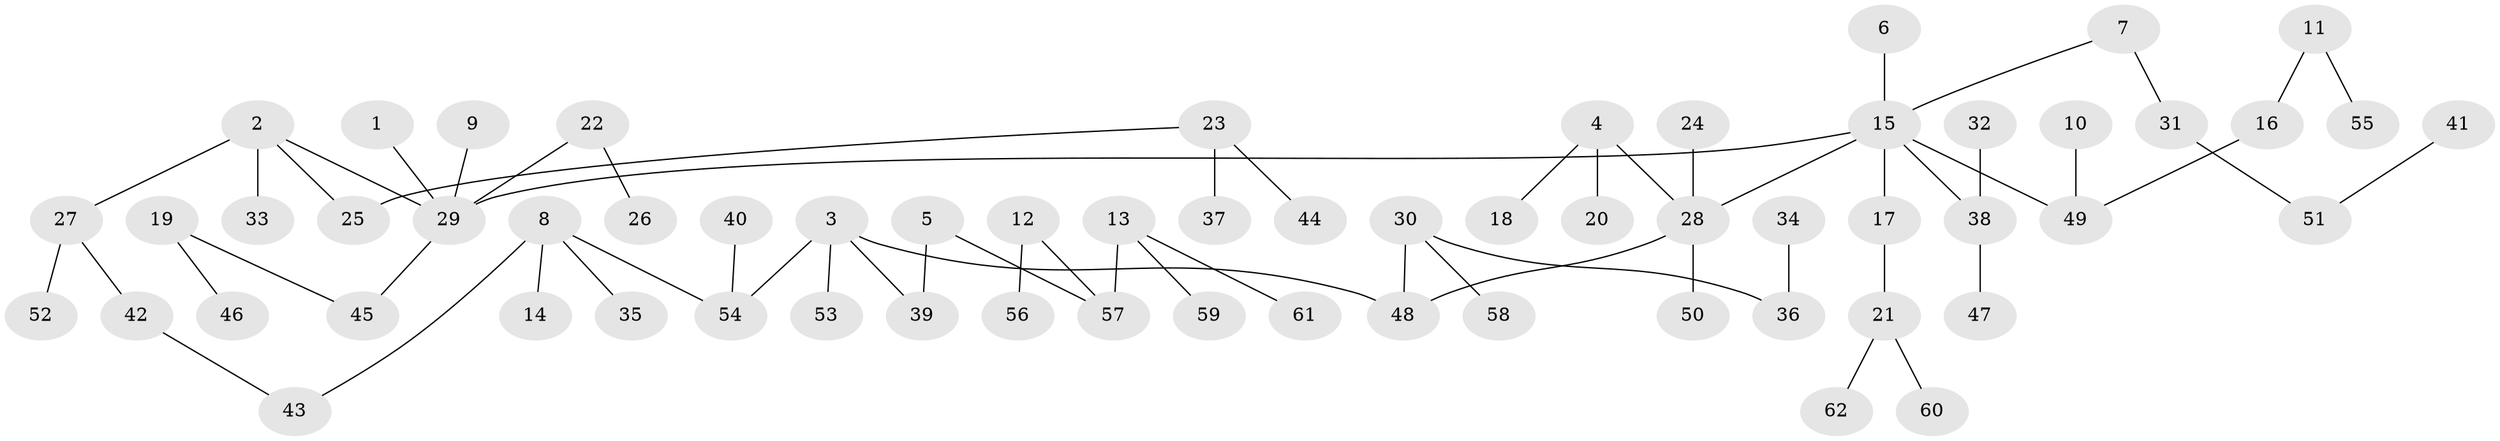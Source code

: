 // original degree distribution, {9: 0.008130081300813009, 5: 0.016260162601626018, 7: 0.008130081300813009, 4: 0.10569105691056911, 1: 0.4878048780487805, 2: 0.24390243902439024, 3: 0.13008130081300814}
// Generated by graph-tools (version 1.1) at 2025/00/03/09/25 03:00:57]
// undirected, 62 vertices, 62 edges
graph export_dot {
graph [start="1"]
  node [color=gray90,style=filled];
  1;
  2;
  3;
  4;
  5;
  6;
  7;
  8;
  9;
  10;
  11;
  12;
  13;
  14;
  15;
  16;
  17;
  18;
  19;
  20;
  21;
  22;
  23;
  24;
  25;
  26;
  27;
  28;
  29;
  30;
  31;
  32;
  33;
  34;
  35;
  36;
  37;
  38;
  39;
  40;
  41;
  42;
  43;
  44;
  45;
  46;
  47;
  48;
  49;
  50;
  51;
  52;
  53;
  54;
  55;
  56;
  57;
  58;
  59;
  60;
  61;
  62;
  1 -- 29 [weight=1.0];
  2 -- 25 [weight=1.0];
  2 -- 27 [weight=1.0];
  2 -- 29 [weight=1.0];
  2 -- 33 [weight=1.0];
  3 -- 39 [weight=1.0];
  3 -- 48 [weight=1.0];
  3 -- 53 [weight=1.0];
  3 -- 54 [weight=1.0];
  4 -- 18 [weight=1.0];
  4 -- 20 [weight=1.0];
  4 -- 28 [weight=1.0];
  5 -- 39 [weight=1.0];
  5 -- 57 [weight=1.0];
  6 -- 15 [weight=1.0];
  7 -- 15 [weight=1.0];
  7 -- 31 [weight=1.0];
  8 -- 14 [weight=1.0];
  8 -- 35 [weight=1.0];
  8 -- 43 [weight=1.0];
  8 -- 54 [weight=1.0];
  9 -- 29 [weight=1.0];
  10 -- 49 [weight=1.0];
  11 -- 16 [weight=1.0];
  11 -- 55 [weight=1.0];
  12 -- 56 [weight=1.0];
  12 -- 57 [weight=1.0];
  13 -- 57 [weight=1.0];
  13 -- 59 [weight=1.0];
  13 -- 61 [weight=1.0];
  15 -- 17 [weight=1.0];
  15 -- 28 [weight=1.0];
  15 -- 29 [weight=1.0];
  15 -- 38 [weight=1.0];
  15 -- 49 [weight=1.0];
  16 -- 49 [weight=1.0];
  17 -- 21 [weight=1.0];
  19 -- 45 [weight=1.0];
  19 -- 46 [weight=1.0];
  21 -- 60 [weight=1.0];
  21 -- 62 [weight=1.0];
  22 -- 26 [weight=1.0];
  22 -- 29 [weight=1.0];
  23 -- 25 [weight=1.0];
  23 -- 37 [weight=1.0];
  23 -- 44 [weight=1.0];
  24 -- 28 [weight=1.0];
  27 -- 42 [weight=1.0];
  27 -- 52 [weight=1.0];
  28 -- 48 [weight=1.0];
  28 -- 50 [weight=1.0];
  29 -- 45 [weight=1.0];
  30 -- 36 [weight=1.0];
  30 -- 48 [weight=1.0];
  30 -- 58 [weight=1.0];
  31 -- 51 [weight=1.0];
  32 -- 38 [weight=1.0];
  34 -- 36 [weight=1.0];
  38 -- 47 [weight=1.0];
  40 -- 54 [weight=1.0];
  41 -- 51 [weight=1.0];
  42 -- 43 [weight=1.0];
}
